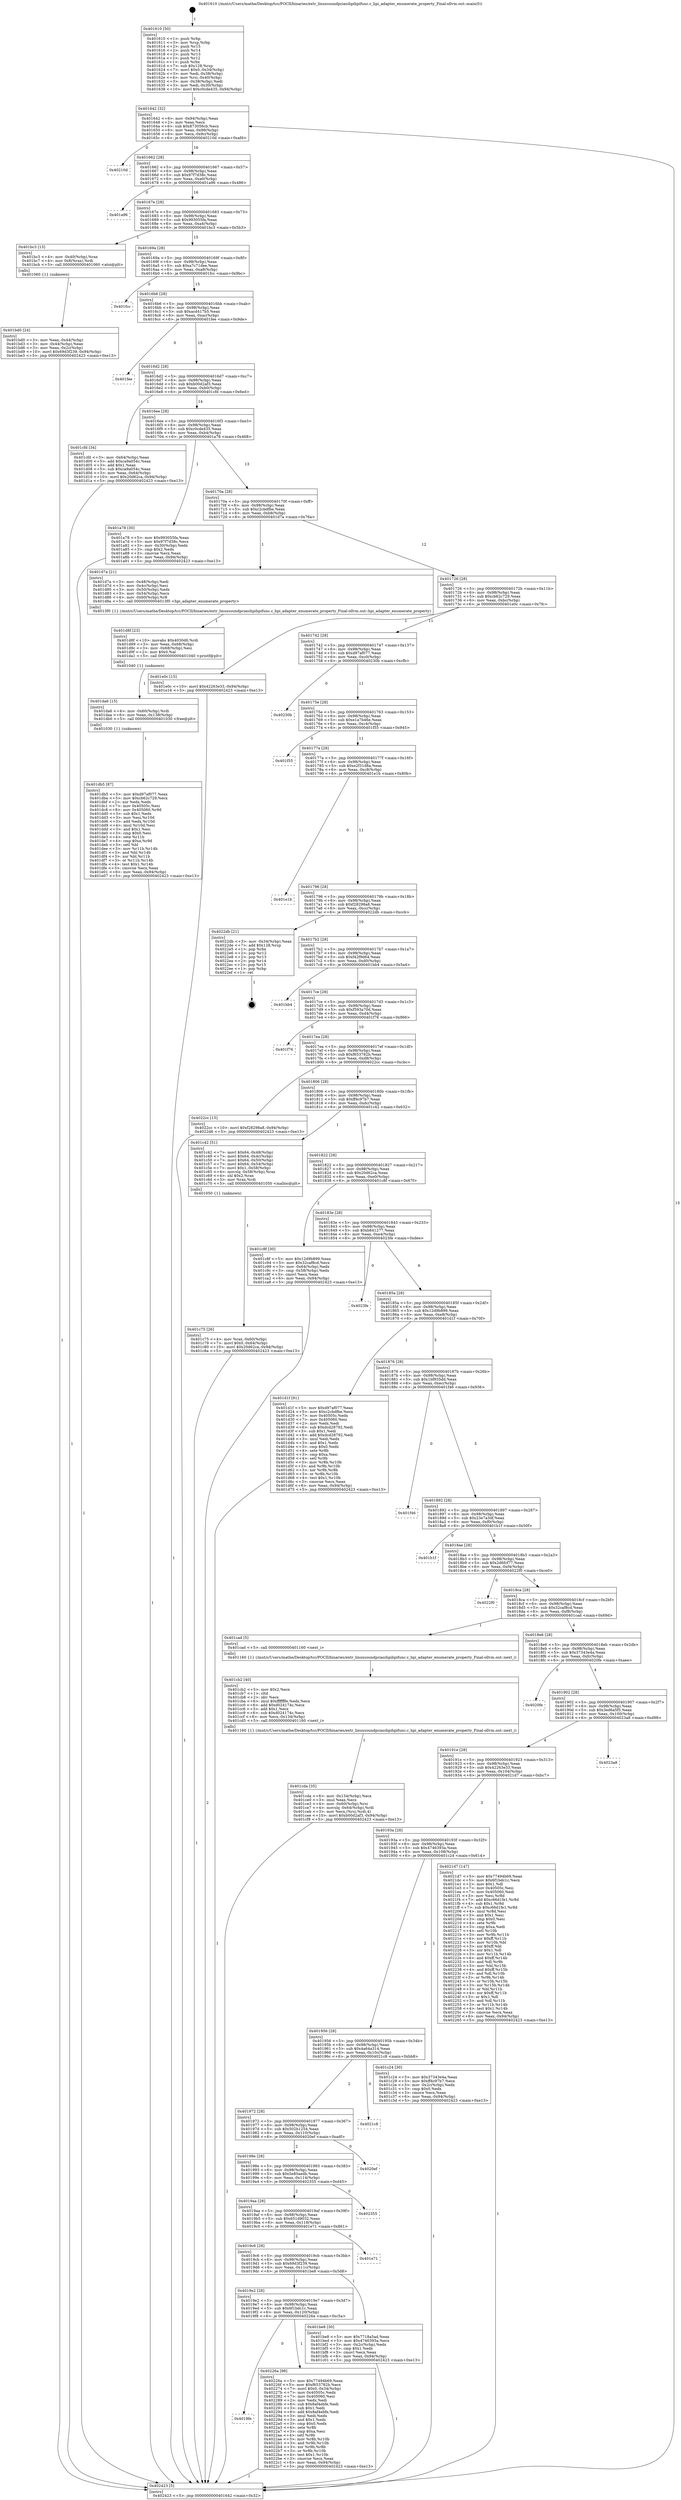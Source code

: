 digraph "0x401610" {
  label = "0x401610 (/mnt/c/Users/mathe/Desktop/tcc/POCII/binaries/extr_linuxsoundpciasihpihpifunc.c_hpi_adapter_enumerate_property_Final-ollvm.out::main(0))"
  labelloc = "t"
  node[shape=record]

  Entry [label="",width=0.3,height=0.3,shape=circle,fillcolor=black,style=filled]
  "0x401642" [label="{
     0x401642 [32]\l
     | [instrs]\l
     &nbsp;&nbsp;0x401642 \<+6\>: mov -0x94(%rbp),%eax\l
     &nbsp;&nbsp;0x401648 \<+2\>: mov %eax,%ecx\l
     &nbsp;&nbsp;0x40164a \<+6\>: sub $0x873056cb,%ecx\l
     &nbsp;&nbsp;0x401650 \<+6\>: mov %eax,-0x98(%rbp)\l
     &nbsp;&nbsp;0x401656 \<+6\>: mov %ecx,-0x9c(%rbp)\l
     &nbsp;&nbsp;0x40165c \<+6\>: je 000000000040210d \<main+0xafd\>\l
  }"]
  "0x40210d" [label="{
     0x40210d\l
  }", style=dashed]
  "0x401662" [label="{
     0x401662 [28]\l
     | [instrs]\l
     &nbsp;&nbsp;0x401662 \<+5\>: jmp 0000000000401667 \<main+0x57\>\l
     &nbsp;&nbsp;0x401667 \<+6\>: mov -0x98(%rbp),%eax\l
     &nbsp;&nbsp;0x40166d \<+5\>: sub $0x97f7d38c,%eax\l
     &nbsp;&nbsp;0x401672 \<+6\>: mov %eax,-0xa0(%rbp)\l
     &nbsp;&nbsp;0x401678 \<+6\>: je 0000000000401a96 \<main+0x486\>\l
  }"]
  Exit [label="",width=0.3,height=0.3,shape=circle,fillcolor=black,style=filled,peripheries=2]
  "0x401a96" [label="{
     0x401a96\l
  }", style=dashed]
  "0x40167e" [label="{
     0x40167e [28]\l
     | [instrs]\l
     &nbsp;&nbsp;0x40167e \<+5\>: jmp 0000000000401683 \<main+0x73\>\l
     &nbsp;&nbsp;0x401683 \<+6\>: mov -0x98(%rbp),%eax\l
     &nbsp;&nbsp;0x401689 \<+5\>: sub $0x993055fa,%eax\l
     &nbsp;&nbsp;0x40168e \<+6\>: mov %eax,-0xa4(%rbp)\l
     &nbsp;&nbsp;0x401694 \<+6\>: je 0000000000401bc3 \<main+0x5b3\>\l
  }"]
  "0x4019fe" [label="{
     0x4019fe\l
  }", style=dashed]
  "0x401bc3" [label="{
     0x401bc3 [13]\l
     | [instrs]\l
     &nbsp;&nbsp;0x401bc3 \<+4\>: mov -0x40(%rbp),%rax\l
     &nbsp;&nbsp;0x401bc7 \<+4\>: mov 0x8(%rax),%rdi\l
     &nbsp;&nbsp;0x401bcb \<+5\>: call 0000000000401060 \<atoi@plt\>\l
     | [calls]\l
     &nbsp;&nbsp;0x401060 \{1\} (unknown)\l
  }"]
  "0x40169a" [label="{
     0x40169a [28]\l
     | [instrs]\l
     &nbsp;&nbsp;0x40169a \<+5\>: jmp 000000000040169f \<main+0x8f\>\l
     &nbsp;&nbsp;0x40169f \<+6\>: mov -0x98(%rbp),%eax\l
     &nbsp;&nbsp;0x4016a5 \<+5\>: sub $0xa7c71dee,%eax\l
     &nbsp;&nbsp;0x4016aa \<+6\>: mov %eax,-0xa8(%rbp)\l
     &nbsp;&nbsp;0x4016b0 \<+6\>: je 0000000000401fcc \<main+0x9bc\>\l
  }"]
  "0x40226a" [label="{
     0x40226a [98]\l
     | [instrs]\l
     &nbsp;&nbsp;0x40226a \<+5\>: mov $0x77494b69,%eax\l
     &nbsp;&nbsp;0x40226f \<+5\>: mov $0xf653782b,%ecx\l
     &nbsp;&nbsp;0x402274 \<+7\>: movl $0x0,-0x34(%rbp)\l
     &nbsp;&nbsp;0x40227b \<+7\>: mov 0x40505c,%edx\l
     &nbsp;&nbsp;0x402282 \<+7\>: mov 0x405060,%esi\l
     &nbsp;&nbsp;0x402289 \<+2\>: mov %edx,%edi\l
     &nbsp;&nbsp;0x40228b \<+6\>: sub $0x8af4ebfe,%edi\l
     &nbsp;&nbsp;0x402291 \<+3\>: sub $0x1,%edi\l
     &nbsp;&nbsp;0x402294 \<+6\>: add $0x8af4ebfe,%edi\l
     &nbsp;&nbsp;0x40229a \<+3\>: imul %edi,%edx\l
     &nbsp;&nbsp;0x40229d \<+3\>: and $0x1,%edx\l
     &nbsp;&nbsp;0x4022a0 \<+3\>: cmp $0x0,%edx\l
     &nbsp;&nbsp;0x4022a3 \<+4\>: sete %r8b\l
     &nbsp;&nbsp;0x4022a7 \<+3\>: cmp $0xa,%esi\l
     &nbsp;&nbsp;0x4022aa \<+4\>: setl %r9b\l
     &nbsp;&nbsp;0x4022ae \<+3\>: mov %r8b,%r10b\l
     &nbsp;&nbsp;0x4022b1 \<+3\>: and %r9b,%r10b\l
     &nbsp;&nbsp;0x4022b4 \<+3\>: xor %r9b,%r8b\l
     &nbsp;&nbsp;0x4022b7 \<+3\>: or %r8b,%r10b\l
     &nbsp;&nbsp;0x4022ba \<+4\>: test $0x1,%r10b\l
     &nbsp;&nbsp;0x4022be \<+3\>: cmovne %ecx,%eax\l
     &nbsp;&nbsp;0x4022c1 \<+6\>: mov %eax,-0x94(%rbp)\l
     &nbsp;&nbsp;0x4022c7 \<+5\>: jmp 0000000000402423 \<main+0xe13\>\l
  }"]
  "0x401fcc" [label="{
     0x401fcc\l
  }", style=dashed]
  "0x4016b6" [label="{
     0x4016b6 [28]\l
     | [instrs]\l
     &nbsp;&nbsp;0x4016b6 \<+5\>: jmp 00000000004016bb \<main+0xab\>\l
     &nbsp;&nbsp;0x4016bb \<+6\>: mov -0x98(%rbp),%eax\l
     &nbsp;&nbsp;0x4016c1 \<+5\>: sub $0xacd417b5,%eax\l
     &nbsp;&nbsp;0x4016c6 \<+6\>: mov %eax,-0xac(%rbp)\l
     &nbsp;&nbsp;0x4016cc \<+6\>: je 0000000000401fee \<main+0x9de\>\l
  }"]
  "0x401db5" [label="{
     0x401db5 [87]\l
     | [instrs]\l
     &nbsp;&nbsp;0x401db5 \<+5\>: mov $0xd97af077,%eax\l
     &nbsp;&nbsp;0x401dba \<+5\>: mov $0xcb62c729,%ecx\l
     &nbsp;&nbsp;0x401dbf \<+2\>: xor %edx,%edx\l
     &nbsp;&nbsp;0x401dc1 \<+7\>: mov 0x40505c,%esi\l
     &nbsp;&nbsp;0x401dc8 \<+8\>: mov 0x405060,%r9d\l
     &nbsp;&nbsp;0x401dd0 \<+3\>: sub $0x1,%edx\l
     &nbsp;&nbsp;0x401dd3 \<+3\>: mov %esi,%r10d\l
     &nbsp;&nbsp;0x401dd6 \<+3\>: add %edx,%r10d\l
     &nbsp;&nbsp;0x401dd9 \<+4\>: imul %r10d,%esi\l
     &nbsp;&nbsp;0x401ddd \<+3\>: and $0x1,%esi\l
     &nbsp;&nbsp;0x401de0 \<+3\>: cmp $0x0,%esi\l
     &nbsp;&nbsp;0x401de3 \<+4\>: sete %r11b\l
     &nbsp;&nbsp;0x401de7 \<+4\>: cmp $0xa,%r9d\l
     &nbsp;&nbsp;0x401deb \<+3\>: setl %bl\l
     &nbsp;&nbsp;0x401dee \<+3\>: mov %r11b,%r14b\l
     &nbsp;&nbsp;0x401df1 \<+3\>: and %bl,%r14b\l
     &nbsp;&nbsp;0x401df4 \<+3\>: xor %bl,%r11b\l
     &nbsp;&nbsp;0x401df7 \<+3\>: or %r11b,%r14b\l
     &nbsp;&nbsp;0x401dfa \<+4\>: test $0x1,%r14b\l
     &nbsp;&nbsp;0x401dfe \<+3\>: cmovne %ecx,%eax\l
     &nbsp;&nbsp;0x401e01 \<+6\>: mov %eax,-0x94(%rbp)\l
     &nbsp;&nbsp;0x401e07 \<+5\>: jmp 0000000000402423 \<main+0xe13\>\l
  }"]
  "0x401fee" [label="{
     0x401fee\l
  }", style=dashed]
  "0x4016d2" [label="{
     0x4016d2 [28]\l
     | [instrs]\l
     &nbsp;&nbsp;0x4016d2 \<+5\>: jmp 00000000004016d7 \<main+0xc7\>\l
     &nbsp;&nbsp;0x4016d7 \<+6\>: mov -0x98(%rbp),%eax\l
     &nbsp;&nbsp;0x4016dd \<+5\>: sub $0xb00d2af3,%eax\l
     &nbsp;&nbsp;0x4016e2 \<+6\>: mov %eax,-0xb0(%rbp)\l
     &nbsp;&nbsp;0x4016e8 \<+6\>: je 0000000000401cfd \<main+0x6ed\>\l
  }"]
  "0x401da6" [label="{
     0x401da6 [15]\l
     | [instrs]\l
     &nbsp;&nbsp;0x401da6 \<+4\>: mov -0x60(%rbp),%rdi\l
     &nbsp;&nbsp;0x401daa \<+6\>: mov %eax,-0x138(%rbp)\l
     &nbsp;&nbsp;0x401db0 \<+5\>: call 0000000000401030 \<free@plt\>\l
     | [calls]\l
     &nbsp;&nbsp;0x401030 \{1\} (unknown)\l
  }"]
  "0x401cfd" [label="{
     0x401cfd [34]\l
     | [instrs]\l
     &nbsp;&nbsp;0x401cfd \<+3\>: mov -0x64(%rbp),%eax\l
     &nbsp;&nbsp;0x401d00 \<+5\>: add $0xca9a054c,%eax\l
     &nbsp;&nbsp;0x401d05 \<+3\>: add $0x1,%eax\l
     &nbsp;&nbsp;0x401d08 \<+5\>: sub $0xca9a054c,%eax\l
     &nbsp;&nbsp;0x401d0d \<+3\>: mov %eax,-0x64(%rbp)\l
     &nbsp;&nbsp;0x401d10 \<+10\>: movl $0x20d62ca,-0x94(%rbp)\l
     &nbsp;&nbsp;0x401d1a \<+5\>: jmp 0000000000402423 \<main+0xe13\>\l
  }"]
  "0x4016ee" [label="{
     0x4016ee [28]\l
     | [instrs]\l
     &nbsp;&nbsp;0x4016ee \<+5\>: jmp 00000000004016f3 \<main+0xe3\>\l
     &nbsp;&nbsp;0x4016f3 \<+6\>: mov -0x98(%rbp),%eax\l
     &nbsp;&nbsp;0x4016f9 \<+5\>: sub $0xc0cde435,%eax\l
     &nbsp;&nbsp;0x4016fe \<+6\>: mov %eax,-0xb4(%rbp)\l
     &nbsp;&nbsp;0x401704 \<+6\>: je 0000000000401a78 \<main+0x468\>\l
  }"]
  "0x401d8f" [label="{
     0x401d8f [23]\l
     | [instrs]\l
     &nbsp;&nbsp;0x401d8f \<+10\>: movabs $0x4030d6,%rdi\l
     &nbsp;&nbsp;0x401d99 \<+3\>: mov %eax,-0x68(%rbp)\l
     &nbsp;&nbsp;0x401d9c \<+3\>: mov -0x68(%rbp),%esi\l
     &nbsp;&nbsp;0x401d9f \<+2\>: mov $0x0,%al\l
     &nbsp;&nbsp;0x401da1 \<+5\>: call 0000000000401040 \<printf@plt\>\l
     | [calls]\l
     &nbsp;&nbsp;0x401040 \{1\} (unknown)\l
  }"]
  "0x401a78" [label="{
     0x401a78 [30]\l
     | [instrs]\l
     &nbsp;&nbsp;0x401a78 \<+5\>: mov $0x993055fa,%eax\l
     &nbsp;&nbsp;0x401a7d \<+5\>: mov $0x97f7d38c,%ecx\l
     &nbsp;&nbsp;0x401a82 \<+3\>: mov -0x30(%rbp),%edx\l
     &nbsp;&nbsp;0x401a85 \<+3\>: cmp $0x2,%edx\l
     &nbsp;&nbsp;0x401a88 \<+3\>: cmovne %ecx,%eax\l
     &nbsp;&nbsp;0x401a8b \<+6\>: mov %eax,-0x94(%rbp)\l
     &nbsp;&nbsp;0x401a91 \<+5\>: jmp 0000000000402423 \<main+0xe13\>\l
  }"]
  "0x40170a" [label="{
     0x40170a [28]\l
     | [instrs]\l
     &nbsp;&nbsp;0x40170a \<+5\>: jmp 000000000040170f \<main+0xff\>\l
     &nbsp;&nbsp;0x40170f \<+6\>: mov -0x98(%rbp),%eax\l
     &nbsp;&nbsp;0x401715 \<+5\>: sub $0xc2cbdfbe,%eax\l
     &nbsp;&nbsp;0x40171a \<+6\>: mov %eax,-0xb8(%rbp)\l
     &nbsp;&nbsp;0x401720 \<+6\>: je 0000000000401d7a \<main+0x76a\>\l
  }"]
  "0x402423" [label="{
     0x402423 [5]\l
     | [instrs]\l
     &nbsp;&nbsp;0x402423 \<+5\>: jmp 0000000000401642 \<main+0x32\>\l
  }"]
  "0x401610" [label="{
     0x401610 [50]\l
     | [instrs]\l
     &nbsp;&nbsp;0x401610 \<+1\>: push %rbp\l
     &nbsp;&nbsp;0x401611 \<+3\>: mov %rsp,%rbp\l
     &nbsp;&nbsp;0x401614 \<+2\>: push %r15\l
     &nbsp;&nbsp;0x401616 \<+2\>: push %r14\l
     &nbsp;&nbsp;0x401618 \<+2\>: push %r13\l
     &nbsp;&nbsp;0x40161a \<+2\>: push %r12\l
     &nbsp;&nbsp;0x40161c \<+1\>: push %rbx\l
     &nbsp;&nbsp;0x40161d \<+7\>: sub $0x128,%rsp\l
     &nbsp;&nbsp;0x401624 \<+7\>: movl $0x0,-0x34(%rbp)\l
     &nbsp;&nbsp;0x40162b \<+3\>: mov %edi,-0x38(%rbp)\l
     &nbsp;&nbsp;0x40162e \<+4\>: mov %rsi,-0x40(%rbp)\l
     &nbsp;&nbsp;0x401632 \<+3\>: mov -0x38(%rbp),%edi\l
     &nbsp;&nbsp;0x401635 \<+3\>: mov %edi,-0x30(%rbp)\l
     &nbsp;&nbsp;0x401638 \<+10\>: movl $0xc0cde435,-0x94(%rbp)\l
  }"]
  "0x401bd0" [label="{
     0x401bd0 [24]\l
     | [instrs]\l
     &nbsp;&nbsp;0x401bd0 \<+3\>: mov %eax,-0x44(%rbp)\l
     &nbsp;&nbsp;0x401bd3 \<+3\>: mov -0x44(%rbp),%eax\l
     &nbsp;&nbsp;0x401bd6 \<+3\>: mov %eax,-0x2c(%rbp)\l
     &nbsp;&nbsp;0x401bd9 \<+10\>: movl $0x69d3f239,-0x94(%rbp)\l
     &nbsp;&nbsp;0x401be3 \<+5\>: jmp 0000000000402423 \<main+0xe13\>\l
  }"]
  "0x401cda" [label="{
     0x401cda [35]\l
     | [instrs]\l
     &nbsp;&nbsp;0x401cda \<+6\>: mov -0x134(%rbp),%ecx\l
     &nbsp;&nbsp;0x401ce0 \<+3\>: imul %eax,%ecx\l
     &nbsp;&nbsp;0x401ce3 \<+4\>: mov -0x60(%rbp),%rsi\l
     &nbsp;&nbsp;0x401ce7 \<+4\>: movslq -0x64(%rbp),%rdi\l
     &nbsp;&nbsp;0x401ceb \<+3\>: mov %ecx,(%rsi,%rdi,4)\l
     &nbsp;&nbsp;0x401cee \<+10\>: movl $0xb00d2af3,-0x94(%rbp)\l
     &nbsp;&nbsp;0x401cf8 \<+5\>: jmp 0000000000402423 \<main+0xe13\>\l
  }"]
  "0x401d7a" [label="{
     0x401d7a [21]\l
     | [instrs]\l
     &nbsp;&nbsp;0x401d7a \<+3\>: mov -0x48(%rbp),%edi\l
     &nbsp;&nbsp;0x401d7d \<+3\>: mov -0x4c(%rbp),%esi\l
     &nbsp;&nbsp;0x401d80 \<+3\>: mov -0x50(%rbp),%edx\l
     &nbsp;&nbsp;0x401d83 \<+3\>: mov -0x54(%rbp),%ecx\l
     &nbsp;&nbsp;0x401d86 \<+4\>: mov -0x60(%rbp),%r8\l
     &nbsp;&nbsp;0x401d8a \<+5\>: call 00000000004013f0 \<hpi_adapter_enumerate_property\>\l
     | [calls]\l
     &nbsp;&nbsp;0x4013f0 \{1\} (/mnt/c/Users/mathe/Desktop/tcc/POCII/binaries/extr_linuxsoundpciasihpihpifunc.c_hpi_adapter_enumerate_property_Final-ollvm.out::hpi_adapter_enumerate_property)\l
  }"]
  "0x401726" [label="{
     0x401726 [28]\l
     | [instrs]\l
     &nbsp;&nbsp;0x401726 \<+5\>: jmp 000000000040172b \<main+0x11b\>\l
     &nbsp;&nbsp;0x40172b \<+6\>: mov -0x98(%rbp),%eax\l
     &nbsp;&nbsp;0x401731 \<+5\>: sub $0xcb62c729,%eax\l
     &nbsp;&nbsp;0x401736 \<+6\>: mov %eax,-0xbc(%rbp)\l
     &nbsp;&nbsp;0x40173c \<+6\>: je 0000000000401e0c \<main+0x7fc\>\l
  }"]
  "0x401cb2" [label="{
     0x401cb2 [40]\l
     | [instrs]\l
     &nbsp;&nbsp;0x401cb2 \<+5\>: mov $0x2,%ecx\l
     &nbsp;&nbsp;0x401cb7 \<+1\>: cltd\l
     &nbsp;&nbsp;0x401cb8 \<+2\>: idiv %ecx\l
     &nbsp;&nbsp;0x401cba \<+6\>: imul $0xfffffffe,%edx,%ecx\l
     &nbsp;&nbsp;0x401cc0 \<+6\>: add $0xd024174c,%ecx\l
     &nbsp;&nbsp;0x401cc6 \<+3\>: add $0x1,%ecx\l
     &nbsp;&nbsp;0x401cc9 \<+6\>: sub $0xd024174c,%ecx\l
     &nbsp;&nbsp;0x401ccf \<+6\>: mov %ecx,-0x134(%rbp)\l
     &nbsp;&nbsp;0x401cd5 \<+5\>: call 0000000000401160 \<next_i\>\l
     | [calls]\l
     &nbsp;&nbsp;0x401160 \{1\} (/mnt/c/Users/mathe/Desktop/tcc/POCII/binaries/extr_linuxsoundpciasihpihpifunc.c_hpi_adapter_enumerate_property_Final-ollvm.out::next_i)\l
  }"]
  "0x401e0c" [label="{
     0x401e0c [15]\l
     | [instrs]\l
     &nbsp;&nbsp;0x401e0c \<+10\>: movl $0x42263e33,-0x94(%rbp)\l
     &nbsp;&nbsp;0x401e16 \<+5\>: jmp 0000000000402423 \<main+0xe13\>\l
  }"]
  "0x401742" [label="{
     0x401742 [28]\l
     | [instrs]\l
     &nbsp;&nbsp;0x401742 \<+5\>: jmp 0000000000401747 \<main+0x137\>\l
     &nbsp;&nbsp;0x401747 \<+6\>: mov -0x98(%rbp),%eax\l
     &nbsp;&nbsp;0x40174d \<+5\>: sub $0xd97af077,%eax\l
     &nbsp;&nbsp;0x401752 \<+6\>: mov %eax,-0xc0(%rbp)\l
     &nbsp;&nbsp;0x401758 \<+6\>: je 000000000040230b \<main+0xcfb\>\l
  }"]
  "0x401c75" [label="{
     0x401c75 [26]\l
     | [instrs]\l
     &nbsp;&nbsp;0x401c75 \<+4\>: mov %rax,-0x60(%rbp)\l
     &nbsp;&nbsp;0x401c79 \<+7\>: movl $0x0,-0x64(%rbp)\l
     &nbsp;&nbsp;0x401c80 \<+10\>: movl $0x20d62ca,-0x94(%rbp)\l
     &nbsp;&nbsp;0x401c8a \<+5\>: jmp 0000000000402423 \<main+0xe13\>\l
  }"]
  "0x40230b" [label="{
     0x40230b\l
  }", style=dashed]
  "0x40175e" [label="{
     0x40175e [28]\l
     | [instrs]\l
     &nbsp;&nbsp;0x40175e \<+5\>: jmp 0000000000401763 \<main+0x153\>\l
     &nbsp;&nbsp;0x401763 \<+6\>: mov -0x98(%rbp),%eax\l
     &nbsp;&nbsp;0x401769 \<+5\>: sub $0xe1a7b46e,%eax\l
     &nbsp;&nbsp;0x40176e \<+6\>: mov %eax,-0xc4(%rbp)\l
     &nbsp;&nbsp;0x401774 \<+6\>: je 0000000000401f55 \<main+0x945\>\l
  }"]
  "0x4019e2" [label="{
     0x4019e2 [28]\l
     | [instrs]\l
     &nbsp;&nbsp;0x4019e2 \<+5\>: jmp 00000000004019e7 \<main+0x3d7\>\l
     &nbsp;&nbsp;0x4019e7 \<+6\>: mov -0x98(%rbp),%eax\l
     &nbsp;&nbsp;0x4019ed \<+5\>: sub $0x6f1bdc1c,%eax\l
     &nbsp;&nbsp;0x4019f2 \<+6\>: mov %eax,-0x120(%rbp)\l
     &nbsp;&nbsp;0x4019f8 \<+6\>: je 000000000040226a \<main+0xc5a\>\l
  }"]
  "0x401f55" [label="{
     0x401f55\l
  }", style=dashed]
  "0x40177a" [label="{
     0x40177a [28]\l
     | [instrs]\l
     &nbsp;&nbsp;0x40177a \<+5\>: jmp 000000000040177f \<main+0x16f\>\l
     &nbsp;&nbsp;0x40177f \<+6\>: mov -0x98(%rbp),%eax\l
     &nbsp;&nbsp;0x401785 \<+5\>: sub $0xe2f31d8a,%eax\l
     &nbsp;&nbsp;0x40178a \<+6\>: mov %eax,-0xc8(%rbp)\l
     &nbsp;&nbsp;0x401790 \<+6\>: je 0000000000401e1b \<main+0x80b\>\l
  }"]
  "0x401be8" [label="{
     0x401be8 [30]\l
     | [instrs]\l
     &nbsp;&nbsp;0x401be8 \<+5\>: mov $0x7718a5ad,%eax\l
     &nbsp;&nbsp;0x401bed \<+5\>: mov $0x4746393a,%ecx\l
     &nbsp;&nbsp;0x401bf2 \<+3\>: mov -0x2c(%rbp),%edx\l
     &nbsp;&nbsp;0x401bf5 \<+3\>: cmp $0x1,%edx\l
     &nbsp;&nbsp;0x401bf8 \<+3\>: cmovl %ecx,%eax\l
     &nbsp;&nbsp;0x401bfb \<+6\>: mov %eax,-0x94(%rbp)\l
     &nbsp;&nbsp;0x401c01 \<+5\>: jmp 0000000000402423 \<main+0xe13\>\l
  }"]
  "0x401e1b" [label="{
     0x401e1b\l
  }", style=dashed]
  "0x401796" [label="{
     0x401796 [28]\l
     | [instrs]\l
     &nbsp;&nbsp;0x401796 \<+5\>: jmp 000000000040179b \<main+0x18b\>\l
     &nbsp;&nbsp;0x40179b \<+6\>: mov -0x98(%rbp),%eax\l
     &nbsp;&nbsp;0x4017a1 \<+5\>: sub $0xf28298a8,%eax\l
     &nbsp;&nbsp;0x4017a6 \<+6\>: mov %eax,-0xcc(%rbp)\l
     &nbsp;&nbsp;0x4017ac \<+6\>: je 00000000004022db \<main+0xccb\>\l
  }"]
  "0x4019c6" [label="{
     0x4019c6 [28]\l
     | [instrs]\l
     &nbsp;&nbsp;0x4019c6 \<+5\>: jmp 00000000004019cb \<main+0x3bb\>\l
     &nbsp;&nbsp;0x4019cb \<+6\>: mov -0x98(%rbp),%eax\l
     &nbsp;&nbsp;0x4019d1 \<+5\>: sub $0x69d3f239,%eax\l
     &nbsp;&nbsp;0x4019d6 \<+6\>: mov %eax,-0x11c(%rbp)\l
     &nbsp;&nbsp;0x4019dc \<+6\>: je 0000000000401be8 \<main+0x5d8\>\l
  }"]
  "0x4022db" [label="{
     0x4022db [21]\l
     | [instrs]\l
     &nbsp;&nbsp;0x4022db \<+3\>: mov -0x34(%rbp),%eax\l
     &nbsp;&nbsp;0x4022de \<+7\>: add $0x128,%rsp\l
     &nbsp;&nbsp;0x4022e5 \<+1\>: pop %rbx\l
     &nbsp;&nbsp;0x4022e6 \<+2\>: pop %r12\l
     &nbsp;&nbsp;0x4022e8 \<+2\>: pop %r13\l
     &nbsp;&nbsp;0x4022ea \<+2\>: pop %r14\l
     &nbsp;&nbsp;0x4022ec \<+2\>: pop %r15\l
     &nbsp;&nbsp;0x4022ee \<+1\>: pop %rbp\l
     &nbsp;&nbsp;0x4022ef \<+1\>: ret\l
  }"]
  "0x4017b2" [label="{
     0x4017b2 [28]\l
     | [instrs]\l
     &nbsp;&nbsp;0x4017b2 \<+5\>: jmp 00000000004017b7 \<main+0x1a7\>\l
     &nbsp;&nbsp;0x4017b7 \<+6\>: mov -0x98(%rbp),%eax\l
     &nbsp;&nbsp;0x4017bd \<+5\>: sub $0xf42f9d64,%eax\l
     &nbsp;&nbsp;0x4017c2 \<+6\>: mov %eax,-0xd0(%rbp)\l
     &nbsp;&nbsp;0x4017c8 \<+6\>: je 0000000000401bb4 \<main+0x5a4\>\l
  }"]
  "0x401e71" [label="{
     0x401e71\l
  }", style=dashed]
  "0x401bb4" [label="{
     0x401bb4\l
  }", style=dashed]
  "0x4017ce" [label="{
     0x4017ce [28]\l
     | [instrs]\l
     &nbsp;&nbsp;0x4017ce \<+5\>: jmp 00000000004017d3 \<main+0x1c3\>\l
     &nbsp;&nbsp;0x4017d3 \<+6\>: mov -0x98(%rbp),%eax\l
     &nbsp;&nbsp;0x4017d9 \<+5\>: sub $0xf593a70d,%eax\l
     &nbsp;&nbsp;0x4017de \<+6\>: mov %eax,-0xd4(%rbp)\l
     &nbsp;&nbsp;0x4017e4 \<+6\>: je 0000000000401f76 \<main+0x966\>\l
  }"]
  "0x4019aa" [label="{
     0x4019aa [28]\l
     | [instrs]\l
     &nbsp;&nbsp;0x4019aa \<+5\>: jmp 00000000004019af \<main+0x39f\>\l
     &nbsp;&nbsp;0x4019af \<+6\>: mov -0x98(%rbp),%eax\l
     &nbsp;&nbsp;0x4019b5 \<+5\>: sub $0x651d9032,%eax\l
     &nbsp;&nbsp;0x4019ba \<+6\>: mov %eax,-0x118(%rbp)\l
     &nbsp;&nbsp;0x4019c0 \<+6\>: je 0000000000401e71 \<main+0x861\>\l
  }"]
  "0x401f76" [label="{
     0x401f76\l
  }", style=dashed]
  "0x4017ea" [label="{
     0x4017ea [28]\l
     | [instrs]\l
     &nbsp;&nbsp;0x4017ea \<+5\>: jmp 00000000004017ef \<main+0x1df\>\l
     &nbsp;&nbsp;0x4017ef \<+6\>: mov -0x98(%rbp),%eax\l
     &nbsp;&nbsp;0x4017f5 \<+5\>: sub $0xf653782b,%eax\l
     &nbsp;&nbsp;0x4017fa \<+6\>: mov %eax,-0xd8(%rbp)\l
     &nbsp;&nbsp;0x401800 \<+6\>: je 00000000004022cc \<main+0xcbc\>\l
  }"]
  "0x402355" [label="{
     0x402355\l
  }", style=dashed]
  "0x4022cc" [label="{
     0x4022cc [15]\l
     | [instrs]\l
     &nbsp;&nbsp;0x4022cc \<+10\>: movl $0xf28298a8,-0x94(%rbp)\l
     &nbsp;&nbsp;0x4022d6 \<+5\>: jmp 0000000000402423 \<main+0xe13\>\l
  }"]
  "0x401806" [label="{
     0x401806 [28]\l
     | [instrs]\l
     &nbsp;&nbsp;0x401806 \<+5\>: jmp 000000000040180b \<main+0x1fb\>\l
     &nbsp;&nbsp;0x40180b \<+6\>: mov -0x98(%rbp),%eax\l
     &nbsp;&nbsp;0x401811 \<+5\>: sub $0xff4c97b7,%eax\l
     &nbsp;&nbsp;0x401816 \<+6\>: mov %eax,-0xdc(%rbp)\l
     &nbsp;&nbsp;0x40181c \<+6\>: je 0000000000401c42 \<main+0x632\>\l
  }"]
  "0x40198e" [label="{
     0x40198e [28]\l
     | [instrs]\l
     &nbsp;&nbsp;0x40198e \<+5\>: jmp 0000000000401993 \<main+0x383\>\l
     &nbsp;&nbsp;0x401993 \<+6\>: mov -0x98(%rbp),%eax\l
     &nbsp;&nbsp;0x401999 \<+5\>: sub $0x5e85aedb,%eax\l
     &nbsp;&nbsp;0x40199e \<+6\>: mov %eax,-0x114(%rbp)\l
     &nbsp;&nbsp;0x4019a4 \<+6\>: je 0000000000402355 \<main+0xd45\>\l
  }"]
  "0x401c42" [label="{
     0x401c42 [51]\l
     | [instrs]\l
     &nbsp;&nbsp;0x401c42 \<+7\>: movl $0x64,-0x48(%rbp)\l
     &nbsp;&nbsp;0x401c49 \<+7\>: movl $0x64,-0x4c(%rbp)\l
     &nbsp;&nbsp;0x401c50 \<+7\>: movl $0x64,-0x50(%rbp)\l
     &nbsp;&nbsp;0x401c57 \<+7\>: movl $0x64,-0x54(%rbp)\l
     &nbsp;&nbsp;0x401c5e \<+7\>: movl $0x1,-0x58(%rbp)\l
     &nbsp;&nbsp;0x401c65 \<+4\>: movslq -0x58(%rbp),%rax\l
     &nbsp;&nbsp;0x401c69 \<+4\>: shl $0x2,%rax\l
     &nbsp;&nbsp;0x401c6d \<+3\>: mov %rax,%rdi\l
     &nbsp;&nbsp;0x401c70 \<+5\>: call 0000000000401050 \<malloc@plt\>\l
     | [calls]\l
     &nbsp;&nbsp;0x401050 \{1\} (unknown)\l
  }"]
  "0x401822" [label="{
     0x401822 [28]\l
     | [instrs]\l
     &nbsp;&nbsp;0x401822 \<+5\>: jmp 0000000000401827 \<main+0x217\>\l
     &nbsp;&nbsp;0x401827 \<+6\>: mov -0x98(%rbp),%eax\l
     &nbsp;&nbsp;0x40182d \<+5\>: sub $0x20d62ca,%eax\l
     &nbsp;&nbsp;0x401832 \<+6\>: mov %eax,-0xe0(%rbp)\l
     &nbsp;&nbsp;0x401838 \<+6\>: je 0000000000401c8f \<main+0x67f\>\l
  }"]
  "0x4020ef" [label="{
     0x4020ef\l
  }", style=dashed]
  "0x401c8f" [label="{
     0x401c8f [30]\l
     | [instrs]\l
     &nbsp;&nbsp;0x401c8f \<+5\>: mov $0x12d9b899,%eax\l
     &nbsp;&nbsp;0x401c94 \<+5\>: mov $0x32caf8cd,%ecx\l
     &nbsp;&nbsp;0x401c99 \<+3\>: mov -0x64(%rbp),%edx\l
     &nbsp;&nbsp;0x401c9c \<+3\>: cmp -0x58(%rbp),%edx\l
     &nbsp;&nbsp;0x401c9f \<+3\>: cmovl %ecx,%eax\l
     &nbsp;&nbsp;0x401ca2 \<+6\>: mov %eax,-0x94(%rbp)\l
     &nbsp;&nbsp;0x401ca8 \<+5\>: jmp 0000000000402423 \<main+0xe13\>\l
  }"]
  "0x40183e" [label="{
     0x40183e [28]\l
     | [instrs]\l
     &nbsp;&nbsp;0x40183e \<+5\>: jmp 0000000000401843 \<main+0x233\>\l
     &nbsp;&nbsp;0x401843 \<+6\>: mov -0x98(%rbp),%eax\l
     &nbsp;&nbsp;0x401849 \<+5\>: sub $0xb841277,%eax\l
     &nbsp;&nbsp;0x40184e \<+6\>: mov %eax,-0xe4(%rbp)\l
     &nbsp;&nbsp;0x401854 \<+6\>: je 00000000004023fe \<main+0xdee\>\l
  }"]
  "0x401972" [label="{
     0x401972 [28]\l
     | [instrs]\l
     &nbsp;&nbsp;0x401972 \<+5\>: jmp 0000000000401977 \<main+0x367\>\l
     &nbsp;&nbsp;0x401977 \<+6\>: mov -0x98(%rbp),%eax\l
     &nbsp;&nbsp;0x40197d \<+5\>: sub $0x502b1254,%eax\l
     &nbsp;&nbsp;0x401982 \<+6\>: mov %eax,-0x110(%rbp)\l
     &nbsp;&nbsp;0x401988 \<+6\>: je 00000000004020ef \<main+0xadf\>\l
  }"]
  "0x4023fe" [label="{
     0x4023fe\l
  }", style=dashed]
  "0x40185a" [label="{
     0x40185a [28]\l
     | [instrs]\l
     &nbsp;&nbsp;0x40185a \<+5\>: jmp 000000000040185f \<main+0x24f\>\l
     &nbsp;&nbsp;0x40185f \<+6\>: mov -0x98(%rbp),%eax\l
     &nbsp;&nbsp;0x401865 \<+5\>: sub $0x12d9b899,%eax\l
     &nbsp;&nbsp;0x40186a \<+6\>: mov %eax,-0xe8(%rbp)\l
     &nbsp;&nbsp;0x401870 \<+6\>: je 0000000000401d1f \<main+0x70f\>\l
  }"]
  "0x4021c8" [label="{
     0x4021c8\l
  }", style=dashed]
  "0x401d1f" [label="{
     0x401d1f [91]\l
     | [instrs]\l
     &nbsp;&nbsp;0x401d1f \<+5\>: mov $0xd97af077,%eax\l
     &nbsp;&nbsp;0x401d24 \<+5\>: mov $0xc2cbdfbe,%ecx\l
     &nbsp;&nbsp;0x401d29 \<+7\>: mov 0x40505c,%edx\l
     &nbsp;&nbsp;0x401d30 \<+7\>: mov 0x405060,%esi\l
     &nbsp;&nbsp;0x401d37 \<+2\>: mov %edx,%edi\l
     &nbsp;&nbsp;0x401d39 \<+6\>: sub $0xdcd28792,%edi\l
     &nbsp;&nbsp;0x401d3f \<+3\>: sub $0x1,%edi\l
     &nbsp;&nbsp;0x401d42 \<+6\>: add $0xdcd28792,%edi\l
     &nbsp;&nbsp;0x401d48 \<+3\>: imul %edi,%edx\l
     &nbsp;&nbsp;0x401d4b \<+3\>: and $0x1,%edx\l
     &nbsp;&nbsp;0x401d4e \<+3\>: cmp $0x0,%edx\l
     &nbsp;&nbsp;0x401d51 \<+4\>: sete %r8b\l
     &nbsp;&nbsp;0x401d55 \<+3\>: cmp $0xa,%esi\l
     &nbsp;&nbsp;0x401d58 \<+4\>: setl %r9b\l
     &nbsp;&nbsp;0x401d5c \<+3\>: mov %r8b,%r10b\l
     &nbsp;&nbsp;0x401d5f \<+3\>: and %r9b,%r10b\l
     &nbsp;&nbsp;0x401d62 \<+3\>: xor %r9b,%r8b\l
     &nbsp;&nbsp;0x401d65 \<+3\>: or %r8b,%r10b\l
     &nbsp;&nbsp;0x401d68 \<+4\>: test $0x1,%r10b\l
     &nbsp;&nbsp;0x401d6c \<+3\>: cmovne %ecx,%eax\l
     &nbsp;&nbsp;0x401d6f \<+6\>: mov %eax,-0x94(%rbp)\l
     &nbsp;&nbsp;0x401d75 \<+5\>: jmp 0000000000402423 \<main+0xe13\>\l
  }"]
  "0x401876" [label="{
     0x401876 [28]\l
     | [instrs]\l
     &nbsp;&nbsp;0x401876 \<+5\>: jmp 000000000040187b \<main+0x26b\>\l
     &nbsp;&nbsp;0x40187b \<+6\>: mov -0x98(%rbp),%eax\l
     &nbsp;&nbsp;0x401881 \<+5\>: sub $0x1bf935dd,%eax\l
     &nbsp;&nbsp;0x401886 \<+6\>: mov %eax,-0xec(%rbp)\l
     &nbsp;&nbsp;0x40188c \<+6\>: je 0000000000401f46 \<main+0x936\>\l
  }"]
  "0x401956" [label="{
     0x401956 [28]\l
     | [instrs]\l
     &nbsp;&nbsp;0x401956 \<+5\>: jmp 000000000040195b \<main+0x34b\>\l
     &nbsp;&nbsp;0x40195b \<+6\>: mov -0x98(%rbp),%eax\l
     &nbsp;&nbsp;0x401961 \<+5\>: sub $0x4a64a314,%eax\l
     &nbsp;&nbsp;0x401966 \<+6\>: mov %eax,-0x10c(%rbp)\l
     &nbsp;&nbsp;0x40196c \<+6\>: je 00000000004021c8 \<main+0xbb8\>\l
  }"]
  "0x401f46" [label="{
     0x401f46\l
  }", style=dashed]
  "0x401892" [label="{
     0x401892 [28]\l
     | [instrs]\l
     &nbsp;&nbsp;0x401892 \<+5\>: jmp 0000000000401897 \<main+0x287\>\l
     &nbsp;&nbsp;0x401897 \<+6\>: mov -0x98(%rbp),%eax\l
     &nbsp;&nbsp;0x40189d \<+5\>: sub $0x23e7a3df,%eax\l
     &nbsp;&nbsp;0x4018a2 \<+6\>: mov %eax,-0xf0(%rbp)\l
     &nbsp;&nbsp;0x4018a8 \<+6\>: je 0000000000401b1f \<main+0x50f\>\l
  }"]
  "0x401c24" [label="{
     0x401c24 [30]\l
     | [instrs]\l
     &nbsp;&nbsp;0x401c24 \<+5\>: mov $0x37343e4a,%eax\l
     &nbsp;&nbsp;0x401c29 \<+5\>: mov $0xff4c97b7,%ecx\l
     &nbsp;&nbsp;0x401c2e \<+3\>: mov -0x2c(%rbp),%edx\l
     &nbsp;&nbsp;0x401c31 \<+3\>: cmp $0x0,%edx\l
     &nbsp;&nbsp;0x401c34 \<+3\>: cmove %ecx,%eax\l
     &nbsp;&nbsp;0x401c37 \<+6\>: mov %eax,-0x94(%rbp)\l
     &nbsp;&nbsp;0x401c3d \<+5\>: jmp 0000000000402423 \<main+0xe13\>\l
  }"]
  "0x401b1f" [label="{
     0x401b1f\l
  }", style=dashed]
  "0x4018ae" [label="{
     0x4018ae [28]\l
     | [instrs]\l
     &nbsp;&nbsp;0x4018ae \<+5\>: jmp 00000000004018b3 \<main+0x2a3\>\l
     &nbsp;&nbsp;0x4018b3 \<+6\>: mov -0x98(%rbp),%eax\l
     &nbsp;&nbsp;0x4018b9 \<+5\>: sub $0x2d6fcf77,%eax\l
     &nbsp;&nbsp;0x4018be \<+6\>: mov %eax,-0xf4(%rbp)\l
     &nbsp;&nbsp;0x4018c4 \<+6\>: je 00000000004022f0 \<main+0xce0\>\l
  }"]
  "0x40193a" [label="{
     0x40193a [28]\l
     | [instrs]\l
     &nbsp;&nbsp;0x40193a \<+5\>: jmp 000000000040193f \<main+0x32f\>\l
     &nbsp;&nbsp;0x40193f \<+6\>: mov -0x98(%rbp),%eax\l
     &nbsp;&nbsp;0x401945 \<+5\>: sub $0x4746393a,%eax\l
     &nbsp;&nbsp;0x40194a \<+6\>: mov %eax,-0x108(%rbp)\l
     &nbsp;&nbsp;0x401950 \<+6\>: je 0000000000401c24 \<main+0x614\>\l
  }"]
  "0x4022f0" [label="{
     0x4022f0\l
  }", style=dashed]
  "0x4018ca" [label="{
     0x4018ca [28]\l
     | [instrs]\l
     &nbsp;&nbsp;0x4018ca \<+5\>: jmp 00000000004018cf \<main+0x2bf\>\l
     &nbsp;&nbsp;0x4018cf \<+6\>: mov -0x98(%rbp),%eax\l
     &nbsp;&nbsp;0x4018d5 \<+5\>: sub $0x32caf8cd,%eax\l
     &nbsp;&nbsp;0x4018da \<+6\>: mov %eax,-0xf8(%rbp)\l
     &nbsp;&nbsp;0x4018e0 \<+6\>: je 0000000000401cad \<main+0x69d\>\l
  }"]
  "0x4021d7" [label="{
     0x4021d7 [147]\l
     | [instrs]\l
     &nbsp;&nbsp;0x4021d7 \<+5\>: mov $0x77494b69,%eax\l
     &nbsp;&nbsp;0x4021dc \<+5\>: mov $0x6f1bdc1c,%ecx\l
     &nbsp;&nbsp;0x4021e1 \<+2\>: mov $0x1,%dl\l
     &nbsp;&nbsp;0x4021e3 \<+7\>: mov 0x40505c,%esi\l
     &nbsp;&nbsp;0x4021ea \<+7\>: mov 0x405060,%edi\l
     &nbsp;&nbsp;0x4021f1 \<+3\>: mov %esi,%r8d\l
     &nbsp;&nbsp;0x4021f4 \<+7\>: add $0xc66d1fe1,%r8d\l
     &nbsp;&nbsp;0x4021fb \<+4\>: sub $0x1,%r8d\l
     &nbsp;&nbsp;0x4021ff \<+7\>: sub $0xc66d1fe1,%r8d\l
     &nbsp;&nbsp;0x402206 \<+4\>: imul %r8d,%esi\l
     &nbsp;&nbsp;0x40220a \<+3\>: and $0x1,%esi\l
     &nbsp;&nbsp;0x40220d \<+3\>: cmp $0x0,%esi\l
     &nbsp;&nbsp;0x402210 \<+4\>: sete %r9b\l
     &nbsp;&nbsp;0x402214 \<+3\>: cmp $0xa,%edi\l
     &nbsp;&nbsp;0x402217 \<+4\>: setl %r10b\l
     &nbsp;&nbsp;0x40221b \<+3\>: mov %r9b,%r11b\l
     &nbsp;&nbsp;0x40221e \<+4\>: xor $0xff,%r11b\l
     &nbsp;&nbsp;0x402222 \<+3\>: mov %r10b,%bl\l
     &nbsp;&nbsp;0x402225 \<+3\>: xor $0xff,%bl\l
     &nbsp;&nbsp;0x402228 \<+3\>: xor $0x1,%dl\l
     &nbsp;&nbsp;0x40222b \<+3\>: mov %r11b,%r14b\l
     &nbsp;&nbsp;0x40222e \<+4\>: and $0xff,%r14b\l
     &nbsp;&nbsp;0x402232 \<+3\>: and %dl,%r9b\l
     &nbsp;&nbsp;0x402235 \<+3\>: mov %bl,%r15b\l
     &nbsp;&nbsp;0x402238 \<+4\>: and $0xff,%r15b\l
     &nbsp;&nbsp;0x40223c \<+3\>: and %dl,%r10b\l
     &nbsp;&nbsp;0x40223f \<+3\>: or %r9b,%r14b\l
     &nbsp;&nbsp;0x402242 \<+3\>: or %r10b,%r15b\l
     &nbsp;&nbsp;0x402245 \<+3\>: xor %r15b,%r14b\l
     &nbsp;&nbsp;0x402248 \<+3\>: or %bl,%r11b\l
     &nbsp;&nbsp;0x40224b \<+4\>: xor $0xff,%r11b\l
     &nbsp;&nbsp;0x40224f \<+3\>: or $0x1,%dl\l
     &nbsp;&nbsp;0x402252 \<+3\>: and %dl,%r11b\l
     &nbsp;&nbsp;0x402255 \<+3\>: or %r11b,%r14b\l
     &nbsp;&nbsp;0x402258 \<+4\>: test $0x1,%r14b\l
     &nbsp;&nbsp;0x40225c \<+3\>: cmovne %ecx,%eax\l
     &nbsp;&nbsp;0x40225f \<+6\>: mov %eax,-0x94(%rbp)\l
     &nbsp;&nbsp;0x402265 \<+5\>: jmp 0000000000402423 \<main+0xe13\>\l
  }"]
  "0x401cad" [label="{
     0x401cad [5]\l
     | [instrs]\l
     &nbsp;&nbsp;0x401cad \<+5\>: call 0000000000401160 \<next_i\>\l
     | [calls]\l
     &nbsp;&nbsp;0x401160 \{1\} (/mnt/c/Users/mathe/Desktop/tcc/POCII/binaries/extr_linuxsoundpciasihpihpifunc.c_hpi_adapter_enumerate_property_Final-ollvm.out::next_i)\l
  }"]
  "0x4018e6" [label="{
     0x4018e6 [28]\l
     | [instrs]\l
     &nbsp;&nbsp;0x4018e6 \<+5\>: jmp 00000000004018eb \<main+0x2db\>\l
     &nbsp;&nbsp;0x4018eb \<+6\>: mov -0x98(%rbp),%eax\l
     &nbsp;&nbsp;0x4018f1 \<+5\>: sub $0x37343e4a,%eax\l
     &nbsp;&nbsp;0x4018f6 \<+6\>: mov %eax,-0xfc(%rbp)\l
     &nbsp;&nbsp;0x4018fc \<+6\>: je 00000000004020fe \<main+0xaee\>\l
  }"]
  "0x40191e" [label="{
     0x40191e [28]\l
     | [instrs]\l
     &nbsp;&nbsp;0x40191e \<+5\>: jmp 0000000000401923 \<main+0x313\>\l
     &nbsp;&nbsp;0x401923 \<+6\>: mov -0x98(%rbp),%eax\l
     &nbsp;&nbsp;0x401929 \<+5\>: sub $0x42263e33,%eax\l
     &nbsp;&nbsp;0x40192e \<+6\>: mov %eax,-0x104(%rbp)\l
     &nbsp;&nbsp;0x401934 \<+6\>: je 00000000004021d7 \<main+0xbc7\>\l
  }"]
  "0x4020fe" [label="{
     0x4020fe\l
  }", style=dashed]
  "0x401902" [label="{
     0x401902 [28]\l
     | [instrs]\l
     &nbsp;&nbsp;0x401902 \<+5\>: jmp 0000000000401907 \<main+0x2f7\>\l
     &nbsp;&nbsp;0x401907 \<+6\>: mov -0x98(%rbp),%eax\l
     &nbsp;&nbsp;0x40190d \<+5\>: sub $0x3ed6a5f5,%eax\l
     &nbsp;&nbsp;0x401912 \<+6\>: mov %eax,-0x100(%rbp)\l
     &nbsp;&nbsp;0x401918 \<+6\>: je 00000000004023a8 \<main+0xd98\>\l
  }"]
  "0x4023a8" [label="{
     0x4023a8\l
  }", style=dashed]
  Entry -> "0x401610" [label=" 1"]
  "0x401642" -> "0x40210d" [label=" 0"]
  "0x401642" -> "0x401662" [label=" 16"]
  "0x4022db" -> Exit [label=" 1"]
  "0x401662" -> "0x401a96" [label=" 0"]
  "0x401662" -> "0x40167e" [label=" 16"]
  "0x4022cc" -> "0x402423" [label=" 1"]
  "0x40167e" -> "0x401bc3" [label=" 1"]
  "0x40167e" -> "0x40169a" [label=" 15"]
  "0x40226a" -> "0x402423" [label=" 1"]
  "0x40169a" -> "0x401fcc" [label=" 0"]
  "0x40169a" -> "0x4016b6" [label=" 15"]
  "0x4019e2" -> "0x4019fe" [label=" 0"]
  "0x4016b6" -> "0x401fee" [label=" 0"]
  "0x4016b6" -> "0x4016d2" [label=" 15"]
  "0x4019e2" -> "0x40226a" [label=" 1"]
  "0x4016d2" -> "0x401cfd" [label=" 1"]
  "0x4016d2" -> "0x4016ee" [label=" 14"]
  "0x4021d7" -> "0x402423" [label=" 1"]
  "0x4016ee" -> "0x401a78" [label=" 1"]
  "0x4016ee" -> "0x40170a" [label=" 13"]
  "0x401a78" -> "0x402423" [label=" 1"]
  "0x401610" -> "0x401642" [label=" 1"]
  "0x402423" -> "0x401642" [label=" 15"]
  "0x401bc3" -> "0x401bd0" [label=" 1"]
  "0x401bd0" -> "0x402423" [label=" 1"]
  "0x401e0c" -> "0x402423" [label=" 1"]
  "0x40170a" -> "0x401d7a" [label=" 1"]
  "0x40170a" -> "0x401726" [label=" 12"]
  "0x401db5" -> "0x402423" [label=" 1"]
  "0x401726" -> "0x401e0c" [label=" 1"]
  "0x401726" -> "0x401742" [label=" 11"]
  "0x401da6" -> "0x401db5" [label=" 1"]
  "0x401742" -> "0x40230b" [label=" 0"]
  "0x401742" -> "0x40175e" [label=" 11"]
  "0x401d8f" -> "0x401da6" [label=" 1"]
  "0x40175e" -> "0x401f55" [label=" 0"]
  "0x40175e" -> "0x40177a" [label=" 11"]
  "0x401d7a" -> "0x401d8f" [label=" 1"]
  "0x40177a" -> "0x401e1b" [label=" 0"]
  "0x40177a" -> "0x401796" [label=" 11"]
  "0x401d1f" -> "0x402423" [label=" 1"]
  "0x401796" -> "0x4022db" [label=" 1"]
  "0x401796" -> "0x4017b2" [label=" 10"]
  "0x401cda" -> "0x402423" [label=" 1"]
  "0x4017b2" -> "0x401bb4" [label=" 0"]
  "0x4017b2" -> "0x4017ce" [label=" 10"]
  "0x401cb2" -> "0x401cda" [label=" 1"]
  "0x4017ce" -> "0x401f76" [label=" 0"]
  "0x4017ce" -> "0x4017ea" [label=" 10"]
  "0x401c8f" -> "0x402423" [label=" 2"]
  "0x4017ea" -> "0x4022cc" [label=" 1"]
  "0x4017ea" -> "0x401806" [label=" 9"]
  "0x401c75" -> "0x402423" [label=" 1"]
  "0x401806" -> "0x401c42" [label=" 1"]
  "0x401806" -> "0x401822" [label=" 8"]
  "0x401c24" -> "0x402423" [label=" 1"]
  "0x401822" -> "0x401c8f" [label=" 2"]
  "0x401822" -> "0x40183e" [label=" 6"]
  "0x401be8" -> "0x402423" [label=" 1"]
  "0x40183e" -> "0x4023fe" [label=" 0"]
  "0x40183e" -> "0x40185a" [label=" 6"]
  "0x4019c6" -> "0x401be8" [label=" 1"]
  "0x40185a" -> "0x401d1f" [label=" 1"]
  "0x40185a" -> "0x401876" [label=" 5"]
  "0x401cfd" -> "0x402423" [label=" 1"]
  "0x401876" -> "0x401f46" [label=" 0"]
  "0x401876" -> "0x401892" [label=" 5"]
  "0x4019aa" -> "0x401e71" [label=" 0"]
  "0x401892" -> "0x401b1f" [label=" 0"]
  "0x401892" -> "0x4018ae" [label=" 5"]
  "0x401cad" -> "0x401cb2" [label=" 1"]
  "0x4018ae" -> "0x4022f0" [label=" 0"]
  "0x4018ae" -> "0x4018ca" [label=" 5"]
  "0x40198e" -> "0x402355" [label=" 0"]
  "0x4018ca" -> "0x401cad" [label=" 1"]
  "0x4018ca" -> "0x4018e6" [label=" 4"]
  "0x401c42" -> "0x401c75" [label=" 1"]
  "0x4018e6" -> "0x4020fe" [label=" 0"]
  "0x4018e6" -> "0x401902" [label=" 4"]
  "0x401972" -> "0x4020ef" [label=" 0"]
  "0x401902" -> "0x4023a8" [label=" 0"]
  "0x401902" -> "0x40191e" [label=" 4"]
  "0x401972" -> "0x40198e" [label=" 2"]
  "0x40191e" -> "0x4021d7" [label=" 1"]
  "0x40191e" -> "0x40193a" [label=" 3"]
  "0x40198e" -> "0x4019aa" [label=" 2"]
  "0x40193a" -> "0x401c24" [label=" 1"]
  "0x40193a" -> "0x401956" [label=" 2"]
  "0x4019aa" -> "0x4019c6" [label=" 2"]
  "0x401956" -> "0x4021c8" [label=" 0"]
  "0x401956" -> "0x401972" [label=" 2"]
  "0x4019c6" -> "0x4019e2" [label=" 1"]
}
